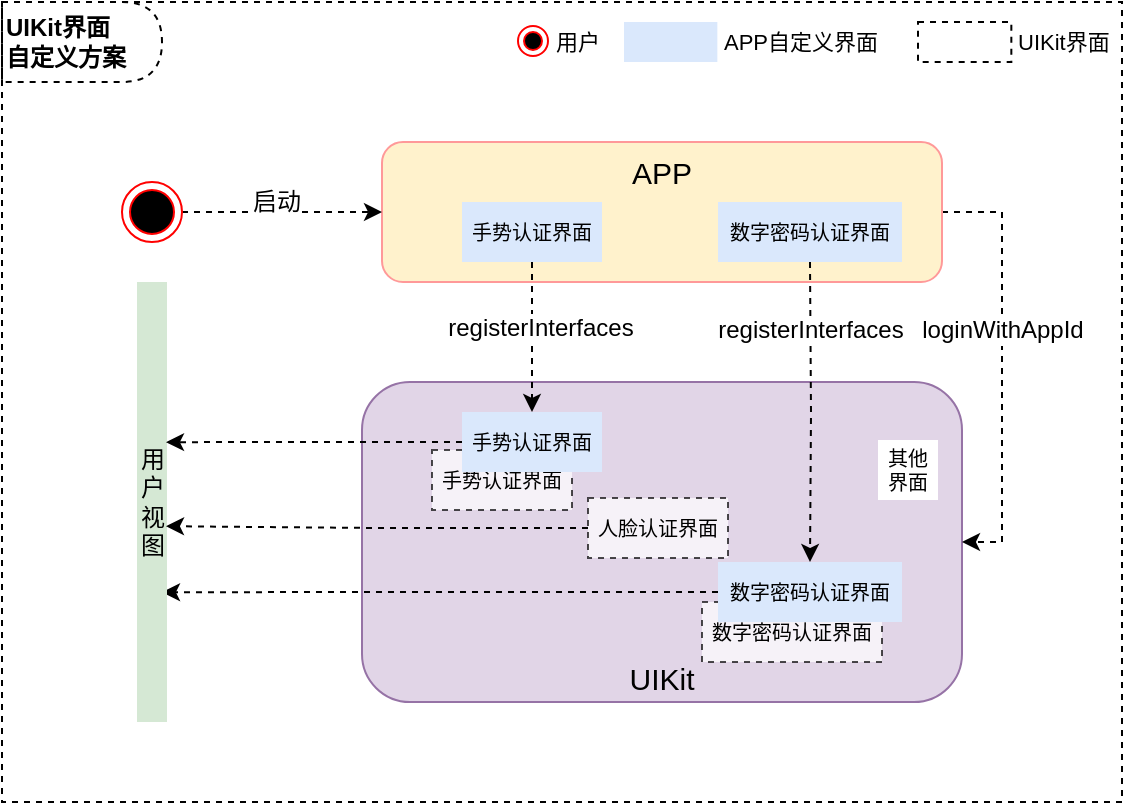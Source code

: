 <mxfile version="14.1.9" type="github">
  <diagram name="Page-1" id="c7558073-3199-34d8-9f00-42111426c3f3">
    <mxGraphModel dx="946" dy="545" grid="1" gridSize="10" guides="1" tooltips="1" connect="1" arrows="1" fold="1" page="1" pageScale="1" pageWidth="826" pageHeight="1169" background="#ffffff" math="0" shadow="0">
      <root>
        <mxCell id="0" />
        <mxCell id="1" parent="0" />
        <mxCell id="CAKOB3ZQWrLJ5BJZfZmn-131" value="" style="rounded=0;whiteSpace=wrap;html=1;dashed=1;strokeColor=#000000;fillColor=none;gradientColor=none;fontSize=10;fontColor=none;" vertex="1" parent="1">
          <mxGeometry x="120" y="120" width="560" height="400" as="geometry" />
        </mxCell>
        <mxCell id="CAKOB3ZQWrLJ5BJZfZmn-97" value="UIKit" style="rounded=1;whiteSpace=wrap;html=1;strokeColor=#9673a6;fillColor=#e1d5e7;verticalAlign=bottom;fontSize=15;" vertex="1" parent="1">
          <mxGeometry x="300" y="310" width="300" height="160" as="geometry" />
        </mxCell>
        <mxCell id="CAKOB3ZQWrLJ5BJZfZmn-115" value="loginWithAppId" style="edgeStyle=orthogonalEdgeStyle;rounded=0;orthogonalLoop=1;jettySize=auto;html=1;entryX=1;entryY=0.5;entryDx=0;entryDy=0;endArrow=classic;endFill=1;fontSize=12;fontColor=none;exitX=1;exitY=0.5;exitDx=0;exitDy=0;dashed=1;" edge="1" parent="1" source="CAKOB3ZQWrLJ5BJZfZmn-96" target="CAKOB3ZQWrLJ5BJZfZmn-97">
          <mxGeometry x="-0.171" relative="1" as="geometry">
            <mxPoint as="offset" />
          </mxGeometry>
        </mxCell>
        <mxCell id="CAKOB3ZQWrLJ5BJZfZmn-96" value="APP" style="rounded=1;whiteSpace=wrap;html=1;fillColor=#fff2cc;strokeColor=#FF9999;horizontal=1;verticalAlign=top;fontSize=15;" vertex="1" parent="1">
          <mxGeometry x="310" y="190" width="280" height="70" as="geometry" />
        </mxCell>
        <mxCell id="CAKOB3ZQWrLJ5BJZfZmn-100" value="手势认证界面" style="rounded=0;whiteSpace=wrap;html=1;fontSize=10;dashed=1;opacity=70;" vertex="1" parent="1">
          <mxGeometry x="335" y="344" width="70" height="30" as="geometry" />
        </mxCell>
        <mxCell id="CAKOB3ZQWrLJ5BJZfZmn-102" value="数字密码认证界面" style="rounded=0;whiteSpace=wrap;html=1;fontSize=10;opacity=70;dashed=1;" vertex="1" parent="1">
          <mxGeometry x="470" y="420" width="90" height="30" as="geometry" />
        </mxCell>
        <mxCell id="CAKOB3ZQWrLJ5BJZfZmn-104" value="其他界面" style="rounded=0;whiteSpace=wrap;html=1;gradientColor=none;fontSize=10;strokeColor=none;" vertex="1" parent="1">
          <mxGeometry x="558" y="339" width="30" height="30" as="geometry" />
        </mxCell>
        <mxCell id="CAKOB3ZQWrLJ5BJZfZmn-108" style="edgeStyle=orthogonalEdgeStyle;rounded=0;orthogonalLoop=1;jettySize=auto;html=1;entryX=0;entryY=0.5;entryDx=0;entryDy=0;dashed=1;fontSize=12;fontColor=none;" edge="1" parent="1" source="CAKOB3ZQWrLJ5BJZfZmn-107" target="CAKOB3ZQWrLJ5BJZfZmn-96">
          <mxGeometry relative="1" as="geometry" />
        </mxCell>
        <mxCell id="CAKOB3ZQWrLJ5BJZfZmn-109" value="启动" style="edgeLabel;html=1;align=center;verticalAlign=middle;resizable=0;points=[];fontSize=12;fontColor=none;" vertex="1" connectable="0" parent="CAKOB3ZQWrLJ5BJZfZmn-108">
          <mxGeometry x="-0.06" y="1" relative="1" as="geometry">
            <mxPoint y="-4" as="offset" />
          </mxGeometry>
        </mxCell>
        <mxCell id="CAKOB3ZQWrLJ5BJZfZmn-107" value="" style="ellipse;html=1;shape=endState;fillColor=#000000;strokeColor=#ff0000;fontSize=12;fontColor=none;" vertex="1" parent="1">
          <mxGeometry x="180" y="210" width="30" height="30" as="geometry" />
        </mxCell>
        <mxCell id="CAKOB3ZQWrLJ5BJZfZmn-111" style="edgeStyle=orthogonalEdgeStyle;rounded=0;orthogonalLoop=1;jettySize=auto;html=1;dashed=1;fontSize=12;fontColor=none;entryX=0.5;entryY=0;entryDx=0;entryDy=0;" edge="1" parent="1" target="CAKOB3ZQWrLJ5BJZfZmn-113">
          <mxGeometry relative="1" as="geometry">
            <mxPoint x="524" y="250" as="sourcePoint" />
          </mxGeometry>
        </mxCell>
        <mxCell id="CAKOB3ZQWrLJ5BJZfZmn-112" value="registerInterfaces" style="edgeLabel;html=1;align=center;verticalAlign=middle;resizable=0;points=[];fontSize=12;fontColor=none;" vertex="1" connectable="0" parent="CAKOB3ZQWrLJ5BJZfZmn-111">
          <mxGeometry x="-0.639" relative="1" as="geometry">
            <mxPoint y="7" as="offset" />
          </mxGeometry>
        </mxCell>
        <mxCell id="CAKOB3ZQWrLJ5BJZfZmn-121" style="edgeStyle=orthogonalEdgeStyle;rounded=0;orthogonalLoop=1;jettySize=auto;html=1;entryX=0.833;entryY=0.705;entryDx=0;entryDy=0;entryPerimeter=0;dashed=1;endArrow=classic;endFill=1;fontSize=12;fontColor=none;" edge="1" parent="1" source="CAKOB3ZQWrLJ5BJZfZmn-113" target="CAKOB3ZQWrLJ5BJZfZmn-118">
          <mxGeometry relative="1" as="geometry" />
        </mxCell>
        <mxCell id="CAKOB3ZQWrLJ5BJZfZmn-113" value="数字密码认证界面" style="rounded=0;whiteSpace=wrap;html=1;fontSize=10;fillColor=#dae8fc;strokeColor=none;" vertex="1" parent="1">
          <mxGeometry x="478" y="400" width="92" height="30" as="geometry" />
        </mxCell>
        <mxCell id="CAKOB3ZQWrLJ5BJZfZmn-118" value="用户视图" style="rounded=0;whiteSpace=wrap;html=1;fillColor=#d5e8d4;fontSize=12;strokeColor=none;" vertex="1" parent="1">
          <mxGeometry x="187.5" y="260" width="15" height="220" as="geometry" />
        </mxCell>
        <mxCell id="CAKOB3ZQWrLJ5BJZfZmn-126" style="edgeStyle=orthogonalEdgeStyle;rounded=0;orthogonalLoop=1;jettySize=auto;html=1;entryX=0.5;entryY=0;entryDx=0;entryDy=0;dashed=1;endArrow=classic;endFill=1;fontSize=12;fontColor=none;" edge="1" parent="1" source="CAKOB3ZQWrLJ5BJZfZmn-122" target="CAKOB3ZQWrLJ5BJZfZmn-125">
          <mxGeometry relative="1" as="geometry" />
        </mxCell>
        <mxCell id="CAKOB3ZQWrLJ5BJZfZmn-122" value="手势认证界面" style="rounded=0;whiteSpace=wrap;html=1;fontSize=10;fillColor=#dae8fc;strokeColor=none;" vertex="1" parent="1">
          <mxGeometry x="350" y="220" width="70" height="30" as="geometry" />
        </mxCell>
        <mxCell id="CAKOB3ZQWrLJ5BJZfZmn-128" style="edgeStyle=orthogonalEdgeStyle;rounded=0;orthogonalLoop=1;jettySize=auto;html=1;entryX=0.967;entryY=0.555;entryDx=0;entryDy=0;entryPerimeter=0;dashed=1;endArrow=classic;endFill=1;fontSize=12;fontColor=none;" edge="1" parent="1" source="CAKOB3ZQWrLJ5BJZfZmn-101" target="CAKOB3ZQWrLJ5BJZfZmn-118">
          <mxGeometry relative="1" as="geometry" />
        </mxCell>
        <mxCell id="CAKOB3ZQWrLJ5BJZfZmn-101" value="人脸认证界面" style="rounded=0;whiteSpace=wrap;html=1;fontSize=10;opacity=70;dashed=1;" vertex="1" parent="1">
          <mxGeometry x="413" y="368" width="70" height="30" as="geometry" />
        </mxCell>
        <mxCell id="CAKOB3ZQWrLJ5BJZfZmn-129" style="edgeStyle=orthogonalEdgeStyle;rounded=0;orthogonalLoop=1;jettySize=auto;html=1;entryX=0.967;entryY=0.364;entryDx=0;entryDy=0;entryPerimeter=0;dashed=1;endArrow=classic;endFill=1;fontSize=12;fontColor=none;" edge="1" parent="1" source="CAKOB3ZQWrLJ5BJZfZmn-125" target="CAKOB3ZQWrLJ5BJZfZmn-118">
          <mxGeometry relative="1" as="geometry" />
        </mxCell>
        <mxCell id="CAKOB3ZQWrLJ5BJZfZmn-125" value="手势认证界面" style="rounded=0;whiteSpace=wrap;html=1;fontSize=10;fillColor=#dae8fc;strokeColor=none;" vertex="1" parent="1">
          <mxGeometry x="350" y="325" width="70" height="30" as="geometry" />
        </mxCell>
        <mxCell id="CAKOB3ZQWrLJ5BJZfZmn-127" value="registerInterfaces" style="edgeLabel;html=1;align=center;verticalAlign=middle;resizable=0;points=[];fontSize=12;fontColor=none;" vertex="1" connectable="0" parent="1">
          <mxGeometry x="389" y="283" as="geometry" />
        </mxCell>
        <mxCell id="CAKOB3ZQWrLJ5BJZfZmn-130" value="数字密码认证界面" style="rounded=0;whiteSpace=wrap;html=1;fontSize=10;fillColor=#dae8fc;strokeColor=none;" vertex="1" parent="1">
          <mxGeometry x="478" y="220" width="92" height="30" as="geometry" />
        </mxCell>
        <mxCell id="CAKOB3ZQWrLJ5BJZfZmn-132" value="UIKit界面&lt;br style=&quot;font-size: 12px;&quot;&gt;自定义方案" style="shape=delay;whiteSpace=wrap;html=1;dashed=1;strokeColor=#000000;gradientColor=none;fontSize=12;fontColor=none;align=left;fillColor=none;fontStyle=1" vertex="1" parent="1">
          <mxGeometry x="120" y="120" width="80" height="40" as="geometry" />
        </mxCell>
        <mxCell id="CAKOB3ZQWrLJ5BJZfZmn-133" value="" style="ellipse;html=1;shape=endState;fillColor=#000000;strokeColor=#ff0000;fontSize=12;fontColor=none;" vertex="1" parent="1">
          <mxGeometry x="378" y="132" width="15" height="15" as="geometry" />
        </mxCell>
        <mxCell id="CAKOB3ZQWrLJ5BJZfZmn-135" value="用户" style="text;html=1;strokeColor=none;fillColor=none;align=left;verticalAlign=middle;whiteSpace=wrap;rounded=0;dashed=1;fontSize=11;fontColor=none;" vertex="1" parent="1">
          <mxGeometry x="395" y="130" width="30" height="20" as="geometry" />
        </mxCell>
        <mxCell id="CAKOB3ZQWrLJ5BJZfZmn-136" value="" style="rounded=0;whiteSpace=wrap;html=1;fontSize=10;fillColor=#dae8fc;strokeColor=none;" vertex="1" parent="1">
          <mxGeometry x="431" y="130" width="46.67" height="20" as="geometry" />
        </mxCell>
        <mxCell id="CAKOB3ZQWrLJ5BJZfZmn-137" value="APP自定义界面" style="text;html=1;strokeColor=none;fillColor=none;align=left;verticalAlign=middle;whiteSpace=wrap;rounded=0;dashed=1;fontSize=11;fontColor=none;" vertex="1" parent="1">
          <mxGeometry x="479" y="130" width="80" height="20" as="geometry" />
        </mxCell>
        <mxCell id="CAKOB3ZQWrLJ5BJZfZmn-138" value="" style="rounded=0;whiteSpace=wrap;html=1;fontSize=10;dashed=1;" vertex="1" parent="1">
          <mxGeometry x="578" y="130" width="46.67" height="20" as="geometry" />
        </mxCell>
        <mxCell id="CAKOB3ZQWrLJ5BJZfZmn-139" value="UIKit界面" style="text;html=1;strokeColor=none;fillColor=none;align=left;verticalAlign=middle;whiteSpace=wrap;rounded=0;dashed=1;fontSize=11;fontColor=none;" vertex="1" parent="1">
          <mxGeometry x="626" y="130" width="54" height="20" as="geometry" />
        </mxCell>
      </root>
    </mxGraphModel>
  </diagram>
</mxfile>
